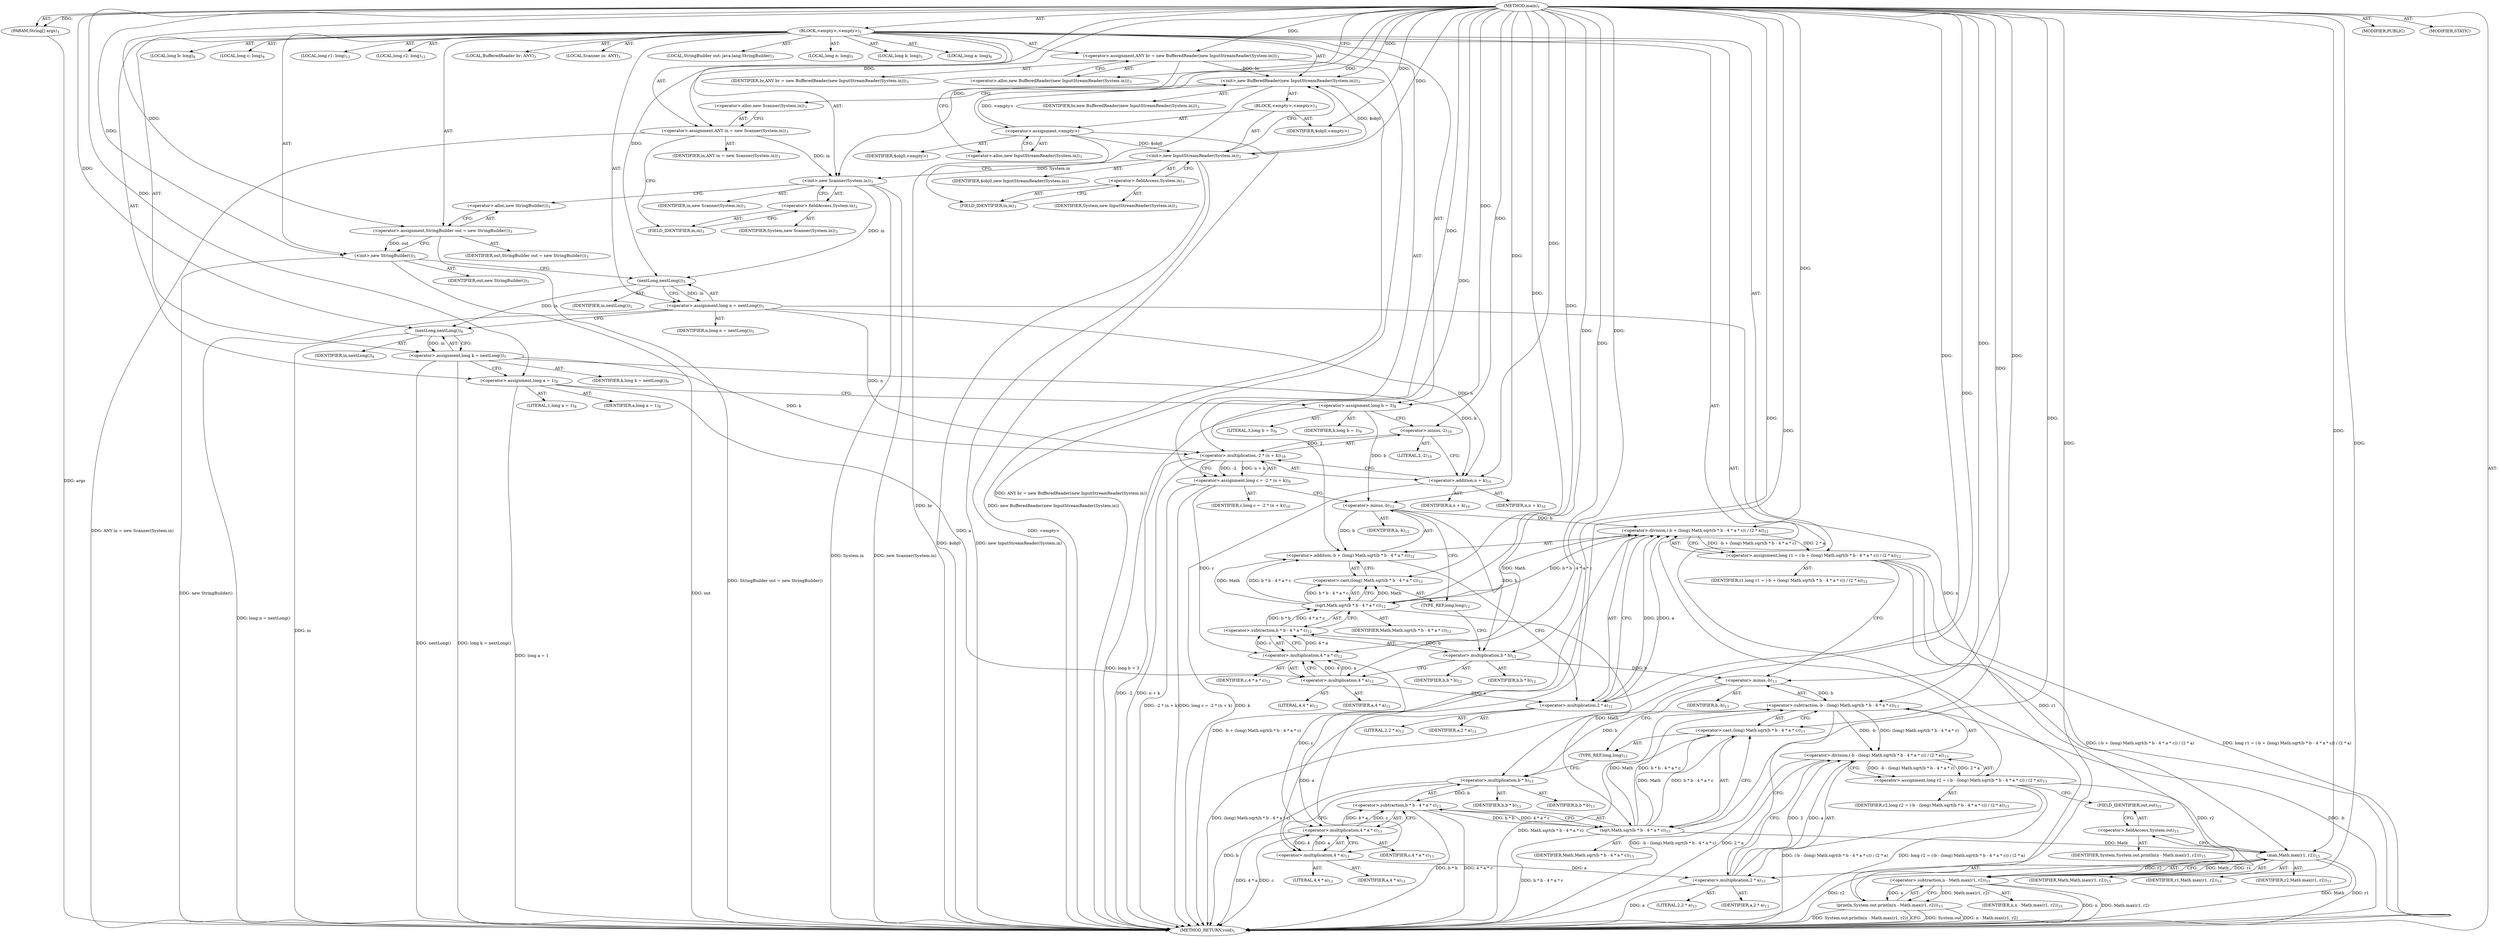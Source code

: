 digraph "main" {  
"23" [label = <(METHOD,main)<SUB>1</SUB>> ]
"24" [label = <(PARAM,String[] args)<SUB>1</SUB>> ]
"25" [label = <(BLOCK,&lt;empty&gt;,&lt;empty&gt;)<SUB>1</SUB>> ]
"4" [label = <(LOCAL,BufferedReader br: ANY)<SUB>3</SUB>> ]
"26" [label = <(&lt;operator&gt;.assignment,ANY br = new BufferedReader(new InputStreamReader(System.in)))<SUB>3</SUB>> ]
"27" [label = <(IDENTIFIER,br,ANY br = new BufferedReader(new InputStreamReader(System.in)))<SUB>3</SUB>> ]
"28" [label = <(&lt;operator&gt;.alloc,new BufferedReader(new InputStreamReader(System.in)))<SUB>3</SUB>> ]
"29" [label = <(&lt;init&gt;,new BufferedReader(new InputStreamReader(System.in)))<SUB>3</SUB>> ]
"3" [label = <(IDENTIFIER,br,new BufferedReader(new InputStreamReader(System.in)))<SUB>3</SUB>> ]
"30" [label = <(BLOCK,&lt;empty&gt;,&lt;empty&gt;)<SUB>3</SUB>> ]
"31" [label = <(&lt;operator&gt;.assignment,&lt;empty&gt;)> ]
"32" [label = <(IDENTIFIER,$obj0,&lt;empty&gt;)> ]
"33" [label = <(&lt;operator&gt;.alloc,new InputStreamReader(System.in))<SUB>3</SUB>> ]
"34" [label = <(&lt;init&gt;,new InputStreamReader(System.in))<SUB>3</SUB>> ]
"35" [label = <(IDENTIFIER,$obj0,new InputStreamReader(System.in))> ]
"36" [label = <(&lt;operator&gt;.fieldAccess,System.in)<SUB>3</SUB>> ]
"37" [label = <(IDENTIFIER,System,new InputStreamReader(System.in))<SUB>3</SUB>> ]
"38" [label = <(FIELD_IDENTIFIER,in,in)<SUB>3</SUB>> ]
"39" [label = <(IDENTIFIER,$obj0,&lt;empty&gt;)> ]
"6" [label = <(LOCAL,Scanner in: ANY)<SUB>3</SUB>> ]
"40" [label = <(&lt;operator&gt;.assignment,ANY in = new Scanner(System.in))<SUB>3</SUB>> ]
"41" [label = <(IDENTIFIER,in,ANY in = new Scanner(System.in))<SUB>3</SUB>> ]
"42" [label = <(&lt;operator&gt;.alloc,new Scanner(System.in))<SUB>3</SUB>> ]
"43" [label = <(&lt;init&gt;,new Scanner(System.in))<SUB>3</SUB>> ]
"5" [label = <(IDENTIFIER,in,new Scanner(System.in))<SUB>3</SUB>> ]
"44" [label = <(&lt;operator&gt;.fieldAccess,System.in)<SUB>3</SUB>> ]
"45" [label = <(IDENTIFIER,System,new Scanner(System.in))<SUB>3</SUB>> ]
"46" [label = <(FIELD_IDENTIFIER,in,in)<SUB>3</SUB>> ]
"8" [label = <(LOCAL,StringBuilder out: java.lang.StringBuilder)<SUB>3</SUB>> ]
"47" [label = <(&lt;operator&gt;.assignment,StringBuilder out = new StringBuilder())<SUB>3</SUB>> ]
"48" [label = <(IDENTIFIER,out,StringBuilder out = new StringBuilder())<SUB>3</SUB>> ]
"49" [label = <(&lt;operator&gt;.alloc,new StringBuilder())<SUB>3</SUB>> ]
"50" [label = <(&lt;init&gt;,new StringBuilder())<SUB>3</SUB>> ]
"7" [label = <(IDENTIFIER,out,new StringBuilder())<SUB>3</SUB>> ]
"51" [label = <(LOCAL,long n: long)<SUB>5</SUB>> ]
"52" [label = <(LOCAL,long k: long)<SUB>5</SUB>> ]
"53" [label = <(&lt;operator&gt;.assignment,long n = nextLong())<SUB>5</SUB>> ]
"54" [label = <(IDENTIFIER,n,long n = nextLong())<SUB>5</SUB>> ]
"55" [label = <(nextLong,nextLong())<SUB>5</SUB>> ]
"56" [label = <(IDENTIFIER,in,nextLong())<SUB>5</SUB>> ]
"57" [label = <(&lt;operator&gt;.assignment,long k = nextLong())<SUB>5</SUB>> ]
"58" [label = <(IDENTIFIER,k,long k = nextLong())<SUB>6</SUB>> ]
"59" [label = <(nextLong,nextLong())<SUB>6</SUB>> ]
"60" [label = <(IDENTIFIER,in,nextLong())<SUB>6</SUB>> ]
"61" [label = <(LOCAL,long a: long)<SUB>8</SUB>> ]
"62" [label = <(LOCAL,long b: long)<SUB>8</SUB>> ]
"63" [label = <(LOCAL,long c: long)<SUB>8</SUB>> ]
"64" [label = <(&lt;operator&gt;.assignment,long a = 1)<SUB>8</SUB>> ]
"65" [label = <(IDENTIFIER,a,long a = 1)<SUB>8</SUB>> ]
"66" [label = <(LITERAL,1,long a = 1)<SUB>8</SUB>> ]
"67" [label = <(&lt;operator&gt;.assignment,long b = 3)<SUB>8</SUB>> ]
"68" [label = <(IDENTIFIER,b,long b = 3)<SUB>9</SUB>> ]
"69" [label = <(LITERAL,3,long b = 3)<SUB>9</SUB>> ]
"70" [label = <(&lt;operator&gt;.assignment,long c = -2 * (n + k))<SUB>8</SUB>> ]
"71" [label = <(IDENTIFIER,c,long c = -2 * (n + k))<SUB>10</SUB>> ]
"72" [label = <(&lt;operator&gt;.multiplication,-2 * (n + k))<SUB>10</SUB>> ]
"73" [label = <(&lt;operator&gt;.minus,-2)<SUB>10</SUB>> ]
"74" [label = <(LITERAL,2,-2)<SUB>10</SUB>> ]
"75" [label = <(&lt;operator&gt;.addition,n + k)<SUB>10</SUB>> ]
"76" [label = <(IDENTIFIER,n,n + k)<SUB>10</SUB>> ]
"77" [label = <(IDENTIFIER,k,n + k)<SUB>10</SUB>> ]
"78" [label = <(LOCAL,long r1: long)<SUB>12</SUB>> ]
"79" [label = <(&lt;operator&gt;.assignment,long r1 = (-b + (long) Math.sqrt(b * b - 4 * a * c)) / (2 * a))<SUB>12</SUB>> ]
"80" [label = <(IDENTIFIER,r1,long r1 = (-b + (long) Math.sqrt(b * b - 4 * a * c)) / (2 * a))<SUB>12</SUB>> ]
"81" [label = <(&lt;operator&gt;.division,(-b + (long) Math.sqrt(b * b - 4 * a * c)) / (2 * a))<SUB>12</SUB>> ]
"82" [label = <(&lt;operator&gt;.addition,-b + (long) Math.sqrt(b * b - 4 * a * c))<SUB>12</SUB>> ]
"83" [label = <(&lt;operator&gt;.minus,-b)<SUB>12</SUB>> ]
"84" [label = <(IDENTIFIER,b,-b)<SUB>12</SUB>> ]
"85" [label = <(&lt;operator&gt;.cast,(long) Math.sqrt(b * b - 4 * a * c))<SUB>12</SUB>> ]
"86" [label = <(TYPE_REF,long,long)<SUB>12</SUB>> ]
"87" [label = <(sqrt,Math.sqrt(b * b - 4 * a * c))<SUB>12</SUB>> ]
"88" [label = <(IDENTIFIER,Math,Math.sqrt(b * b - 4 * a * c))<SUB>12</SUB>> ]
"89" [label = <(&lt;operator&gt;.subtraction,b * b - 4 * a * c)<SUB>12</SUB>> ]
"90" [label = <(&lt;operator&gt;.multiplication,b * b)<SUB>12</SUB>> ]
"91" [label = <(IDENTIFIER,b,b * b)<SUB>12</SUB>> ]
"92" [label = <(IDENTIFIER,b,b * b)<SUB>12</SUB>> ]
"93" [label = <(&lt;operator&gt;.multiplication,4 * a * c)<SUB>12</SUB>> ]
"94" [label = <(&lt;operator&gt;.multiplication,4 * a)<SUB>12</SUB>> ]
"95" [label = <(LITERAL,4,4 * a)<SUB>12</SUB>> ]
"96" [label = <(IDENTIFIER,a,4 * a)<SUB>12</SUB>> ]
"97" [label = <(IDENTIFIER,c,4 * a * c)<SUB>12</SUB>> ]
"98" [label = <(&lt;operator&gt;.multiplication,2 * a)<SUB>12</SUB>> ]
"99" [label = <(LITERAL,2,2 * a)<SUB>12</SUB>> ]
"100" [label = <(IDENTIFIER,a,2 * a)<SUB>12</SUB>> ]
"101" [label = <(LOCAL,long r2: long)<SUB>13</SUB>> ]
"102" [label = <(&lt;operator&gt;.assignment,long r2 = (-b - (long) Math.sqrt(b * b - 4 * a * c)) / (2 * a))<SUB>13</SUB>> ]
"103" [label = <(IDENTIFIER,r2,long r2 = (-b - (long) Math.sqrt(b * b - 4 * a * c)) / (2 * a))<SUB>13</SUB>> ]
"104" [label = <(&lt;operator&gt;.division,(-b - (long) Math.sqrt(b * b - 4 * a * c)) / (2 * a))<SUB>13</SUB>> ]
"105" [label = <(&lt;operator&gt;.subtraction,-b - (long) Math.sqrt(b * b - 4 * a * c))<SUB>13</SUB>> ]
"106" [label = <(&lt;operator&gt;.minus,-b)<SUB>13</SUB>> ]
"107" [label = <(IDENTIFIER,b,-b)<SUB>13</SUB>> ]
"108" [label = <(&lt;operator&gt;.cast,(long) Math.sqrt(b * b - 4 * a * c))<SUB>13</SUB>> ]
"109" [label = <(TYPE_REF,long,long)<SUB>13</SUB>> ]
"110" [label = <(sqrt,Math.sqrt(b * b - 4 * a * c))<SUB>13</SUB>> ]
"111" [label = <(IDENTIFIER,Math,Math.sqrt(b * b - 4 * a * c))<SUB>13</SUB>> ]
"112" [label = <(&lt;operator&gt;.subtraction,b * b - 4 * a * c)<SUB>13</SUB>> ]
"113" [label = <(&lt;operator&gt;.multiplication,b * b)<SUB>13</SUB>> ]
"114" [label = <(IDENTIFIER,b,b * b)<SUB>13</SUB>> ]
"115" [label = <(IDENTIFIER,b,b * b)<SUB>13</SUB>> ]
"116" [label = <(&lt;operator&gt;.multiplication,4 * a * c)<SUB>13</SUB>> ]
"117" [label = <(&lt;operator&gt;.multiplication,4 * a)<SUB>13</SUB>> ]
"118" [label = <(LITERAL,4,4 * a)<SUB>13</SUB>> ]
"119" [label = <(IDENTIFIER,a,4 * a)<SUB>13</SUB>> ]
"120" [label = <(IDENTIFIER,c,4 * a * c)<SUB>13</SUB>> ]
"121" [label = <(&lt;operator&gt;.multiplication,2 * a)<SUB>13</SUB>> ]
"122" [label = <(LITERAL,2,2 * a)<SUB>13</SUB>> ]
"123" [label = <(IDENTIFIER,a,2 * a)<SUB>13</SUB>> ]
"124" [label = <(println,System.out.println(n - Math.max(r1, r2)))<SUB>15</SUB>> ]
"125" [label = <(&lt;operator&gt;.fieldAccess,System.out)<SUB>15</SUB>> ]
"126" [label = <(IDENTIFIER,System,System.out.println(n - Math.max(r1, r2)))<SUB>15</SUB>> ]
"127" [label = <(FIELD_IDENTIFIER,out,out)<SUB>15</SUB>> ]
"128" [label = <(&lt;operator&gt;.subtraction,n - Math.max(r1, r2))<SUB>15</SUB>> ]
"129" [label = <(IDENTIFIER,n,n - Math.max(r1, r2))<SUB>15</SUB>> ]
"130" [label = <(max,Math.max(r1, r2))<SUB>15</SUB>> ]
"131" [label = <(IDENTIFIER,Math,Math.max(r1, r2))<SUB>15</SUB>> ]
"132" [label = <(IDENTIFIER,r1,Math.max(r1, r2))<SUB>15</SUB>> ]
"133" [label = <(IDENTIFIER,r2,Math.max(r1, r2))<SUB>15</SUB>> ]
"134" [label = <(MODIFIER,PUBLIC)> ]
"135" [label = <(MODIFIER,STATIC)> ]
"136" [label = <(METHOD_RETURN,void)<SUB>1</SUB>> ]
  "23" -> "24"  [ label = "AST: "] 
  "23" -> "25"  [ label = "AST: "] 
  "23" -> "134"  [ label = "AST: "] 
  "23" -> "135"  [ label = "AST: "] 
  "23" -> "136"  [ label = "AST: "] 
  "25" -> "4"  [ label = "AST: "] 
  "25" -> "26"  [ label = "AST: "] 
  "25" -> "29"  [ label = "AST: "] 
  "25" -> "6"  [ label = "AST: "] 
  "25" -> "40"  [ label = "AST: "] 
  "25" -> "43"  [ label = "AST: "] 
  "25" -> "8"  [ label = "AST: "] 
  "25" -> "47"  [ label = "AST: "] 
  "25" -> "50"  [ label = "AST: "] 
  "25" -> "51"  [ label = "AST: "] 
  "25" -> "52"  [ label = "AST: "] 
  "25" -> "53"  [ label = "AST: "] 
  "25" -> "57"  [ label = "AST: "] 
  "25" -> "61"  [ label = "AST: "] 
  "25" -> "62"  [ label = "AST: "] 
  "25" -> "63"  [ label = "AST: "] 
  "25" -> "64"  [ label = "AST: "] 
  "25" -> "67"  [ label = "AST: "] 
  "25" -> "70"  [ label = "AST: "] 
  "25" -> "78"  [ label = "AST: "] 
  "25" -> "79"  [ label = "AST: "] 
  "25" -> "101"  [ label = "AST: "] 
  "25" -> "102"  [ label = "AST: "] 
  "25" -> "124"  [ label = "AST: "] 
  "26" -> "27"  [ label = "AST: "] 
  "26" -> "28"  [ label = "AST: "] 
  "29" -> "3"  [ label = "AST: "] 
  "29" -> "30"  [ label = "AST: "] 
  "30" -> "31"  [ label = "AST: "] 
  "30" -> "34"  [ label = "AST: "] 
  "30" -> "39"  [ label = "AST: "] 
  "31" -> "32"  [ label = "AST: "] 
  "31" -> "33"  [ label = "AST: "] 
  "34" -> "35"  [ label = "AST: "] 
  "34" -> "36"  [ label = "AST: "] 
  "36" -> "37"  [ label = "AST: "] 
  "36" -> "38"  [ label = "AST: "] 
  "40" -> "41"  [ label = "AST: "] 
  "40" -> "42"  [ label = "AST: "] 
  "43" -> "5"  [ label = "AST: "] 
  "43" -> "44"  [ label = "AST: "] 
  "44" -> "45"  [ label = "AST: "] 
  "44" -> "46"  [ label = "AST: "] 
  "47" -> "48"  [ label = "AST: "] 
  "47" -> "49"  [ label = "AST: "] 
  "50" -> "7"  [ label = "AST: "] 
  "53" -> "54"  [ label = "AST: "] 
  "53" -> "55"  [ label = "AST: "] 
  "55" -> "56"  [ label = "AST: "] 
  "57" -> "58"  [ label = "AST: "] 
  "57" -> "59"  [ label = "AST: "] 
  "59" -> "60"  [ label = "AST: "] 
  "64" -> "65"  [ label = "AST: "] 
  "64" -> "66"  [ label = "AST: "] 
  "67" -> "68"  [ label = "AST: "] 
  "67" -> "69"  [ label = "AST: "] 
  "70" -> "71"  [ label = "AST: "] 
  "70" -> "72"  [ label = "AST: "] 
  "72" -> "73"  [ label = "AST: "] 
  "72" -> "75"  [ label = "AST: "] 
  "73" -> "74"  [ label = "AST: "] 
  "75" -> "76"  [ label = "AST: "] 
  "75" -> "77"  [ label = "AST: "] 
  "79" -> "80"  [ label = "AST: "] 
  "79" -> "81"  [ label = "AST: "] 
  "81" -> "82"  [ label = "AST: "] 
  "81" -> "98"  [ label = "AST: "] 
  "82" -> "83"  [ label = "AST: "] 
  "82" -> "85"  [ label = "AST: "] 
  "83" -> "84"  [ label = "AST: "] 
  "85" -> "86"  [ label = "AST: "] 
  "85" -> "87"  [ label = "AST: "] 
  "87" -> "88"  [ label = "AST: "] 
  "87" -> "89"  [ label = "AST: "] 
  "89" -> "90"  [ label = "AST: "] 
  "89" -> "93"  [ label = "AST: "] 
  "90" -> "91"  [ label = "AST: "] 
  "90" -> "92"  [ label = "AST: "] 
  "93" -> "94"  [ label = "AST: "] 
  "93" -> "97"  [ label = "AST: "] 
  "94" -> "95"  [ label = "AST: "] 
  "94" -> "96"  [ label = "AST: "] 
  "98" -> "99"  [ label = "AST: "] 
  "98" -> "100"  [ label = "AST: "] 
  "102" -> "103"  [ label = "AST: "] 
  "102" -> "104"  [ label = "AST: "] 
  "104" -> "105"  [ label = "AST: "] 
  "104" -> "121"  [ label = "AST: "] 
  "105" -> "106"  [ label = "AST: "] 
  "105" -> "108"  [ label = "AST: "] 
  "106" -> "107"  [ label = "AST: "] 
  "108" -> "109"  [ label = "AST: "] 
  "108" -> "110"  [ label = "AST: "] 
  "110" -> "111"  [ label = "AST: "] 
  "110" -> "112"  [ label = "AST: "] 
  "112" -> "113"  [ label = "AST: "] 
  "112" -> "116"  [ label = "AST: "] 
  "113" -> "114"  [ label = "AST: "] 
  "113" -> "115"  [ label = "AST: "] 
  "116" -> "117"  [ label = "AST: "] 
  "116" -> "120"  [ label = "AST: "] 
  "117" -> "118"  [ label = "AST: "] 
  "117" -> "119"  [ label = "AST: "] 
  "121" -> "122"  [ label = "AST: "] 
  "121" -> "123"  [ label = "AST: "] 
  "124" -> "125"  [ label = "AST: "] 
  "124" -> "128"  [ label = "AST: "] 
  "125" -> "126"  [ label = "AST: "] 
  "125" -> "127"  [ label = "AST: "] 
  "128" -> "129"  [ label = "AST: "] 
  "128" -> "130"  [ label = "AST: "] 
  "130" -> "131"  [ label = "AST: "] 
  "130" -> "132"  [ label = "AST: "] 
  "130" -> "133"  [ label = "AST: "] 
  "26" -> "33"  [ label = "CFG: "] 
  "29" -> "42"  [ label = "CFG: "] 
  "40" -> "46"  [ label = "CFG: "] 
  "43" -> "49"  [ label = "CFG: "] 
  "47" -> "50"  [ label = "CFG: "] 
  "50" -> "55"  [ label = "CFG: "] 
  "53" -> "59"  [ label = "CFG: "] 
  "57" -> "64"  [ label = "CFG: "] 
  "64" -> "67"  [ label = "CFG: "] 
  "67" -> "73"  [ label = "CFG: "] 
  "70" -> "83"  [ label = "CFG: "] 
  "79" -> "106"  [ label = "CFG: "] 
  "102" -> "127"  [ label = "CFG: "] 
  "124" -> "136"  [ label = "CFG: "] 
  "28" -> "26"  [ label = "CFG: "] 
  "42" -> "40"  [ label = "CFG: "] 
  "44" -> "43"  [ label = "CFG: "] 
  "49" -> "47"  [ label = "CFG: "] 
  "55" -> "53"  [ label = "CFG: "] 
  "59" -> "57"  [ label = "CFG: "] 
  "72" -> "70"  [ label = "CFG: "] 
  "81" -> "79"  [ label = "CFG: "] 
  "104" -> "102"  [ label = "CFG: "] 
  "125" -> "130"  [ label = "CFG: "] 
  "128" -> "124"  [ label = "CFG: "] 
  "31" -> "38"  [ label = "CFG: "] 
  "34" -> "29"  [ label = "CFG: "] 
  "46" -> "44"  [ label = "CFG: "] 
  "73" -> "75"  [ label = "CFG: "] 
  "75" -> "72"  [ label = "CFG: "] 
  "82" -> "98"  [ label = "CFG: "] 
  "98" -> "81"  [ label = "CFG: "] 
  "105" -> "121"  [ label = "CFG: "] 
  "121" -> "104"  [ label = "CFG: "] 
  "127" -> "125"  [ label = "CFG: "] 
  "130" -> "128"  [ label = "CFG: "] 
  "33" -> "31"  [ label = "CFG: "] 
  "36" -> "34"  [ label = "CFG: "] 
  "83" -> "86"  [ label = "CFG: "] 
  "85" -> "82"  [ label = "CFG: "] 
  "106" -> "109"  [ label = "CFG: "] 
  "108" -> "105"  [ label = "CFG: "] 
  "38" -> "36"  [ label = "CFG: "] 
  "86" -> "90"  [ label = "CFG: "] 
  "87" -> "85"  [ label = "CFG: "] 
  "109" -> "113"  [ label = "CFG: "] 
  "110" -> "108"  [ label = "CFG: "] 
  "89" -> "87"  [ label = "CFG: "] 
  "112" -> "110"  [ label = "CFG: "] 
  "90" -> "94"  [ label = "CFG: "] 
  "93" -> "89"  [ label = "CFG: "] 
  "113" -> "117"  [ label = "CFG: "] 
  "116" -> "112"  [ label = "CFG: "] 
  "94" -> "93"  [ label = "CFG: "] 
  "117" -> "116"  [ label = "CFG: "] 
  "23" -> "28"  [ label = "CFG: "] 
  "24" -> "136"  [ label = "DDG: args"] 
  "26" -> "136"  [ label = "DDG: ANY br = new BufferedReader(new InputStreamReader(System.in))"] 
  "29" -> "136"  [ label = "DDG: br"] 
  "31" -> "136"  [ label = "DDG: &lt;empty&gt;"] 
  "34" -> "136"  [ label = "DDG: $obj0"] 
  "34" -> "136"  [ label = "DDG: new InputStreamReader(System.in)"] 
  "29" -> "136"  [ label = "DDG: new BufferedReader(new InputStreamReader(System.in))"] 
  "40" -> "136"  [ label = "DDG: ANY in = new Scanner(System.in)"] 
  "43" -> "136"  [ label = "DDG: System.in"] 
  "43" -> "136"  [ label = "DDG: new Scanner(System.in)"] 
  "47" -> "136"  [ label = "DDG: StringBuilder out = new StringBuilder()"] 
  "50" -> "136"  [ label = "DDG: out"] 
  "50" -> "136"  [ label = "DDG: new StringBuilder()"] 
  "53" -> "136"  [ label = "DDG: long n = nextLong()"] 
  "59" -> "136"  [ label = "DDG: in"] 
  "57" -> "136"  [ label = "DDG: nextLong()"] 
  "57" -> "136"  [ label = "DDG: long k = nextLong()"] 
  "64" -> "136"  [ label = "DDG: long a = 1"] 
  "67" -> "136"  [ label = "DDG: long b = 3"] 
  "72" -> "136"  [ label = "DDG: -2"] 
  "75" -> "136"  [ label = "DDG: k"] 
  "72" -> "136"  [ label = "DDG: n + k"] 
  "70" -> "136"  [ label = "DDG: -2 * (n + k)"] 
  "70" -> "136"  [ label = "DDG: long c = -2 * (n + k)"] 
  "81" -> "136"  [ label = "DDG: -b + (long) Math.sqrt(b * b - 4 * a * c)"] 
  "79" -> "136"  [ label = "DDG: (-b + (long) Math.sqrt(b * b - 4 * a * c)) / (2 * a)"] 
  "79" -> "136"  [ label = "DDG: long r1 = (-b + (long) Math.sqrt(b * b - 4 * a * c)) / (2 * a)"] 
  "105" -> "136"  [ label = "DDG: -b"] 
  "113" -> "136"  [ label = "DDG: b"] 
  "112" -> "136"  [ label = "DDG: b * b"] 
  "116" -> "136"  [ label = "DDG: 4 * a"] 
  "116" -> "136"  [ label = "DDG: c"] 
  "112" -> "136"  [ label = "DDG: 4 * a * c"] 
  "110" -> "136"  [ label = "DDG: b * b - 4 * a * c"] 
  "108" -> "136"  [ label = "DDG: Math.sqrt(b * b - 4 * a * c)"] 
  "105" -> "136"  [ label = "DDG: (long) Math.sqrt(b * b - 4 * a * c)"] 
  "104" -> "136"  [ label = "DDG: -b - (long) Math.sqrt(b * b - 4 * a * c)"] 
  "121" -> "136"  [ label = "DDG: a"] 
  "104" -> "136"  [ label = "DDG: 2 * a"] 
  "102" -> "136"  [ label = "DDG: (-b - (long) Math.sqrt(b * b - 4 * a * c)) / (2 * a)"] 
  "102" -> "136"  [ label = "DDG: long r2 = (-b - (long) Math.sqrt(b * b - 4 * a * c)) / (2 * a)"] 
  "124" -> "136"  [ label = "DDG: System.out"] 
  "128" -> "136"  [ label = "DDG: n"] 
  "130" -> "136"  [ label = "DDG: Math"] 
  "130" -> "136"  [ label = "DDG: r1"] 
  "130" -> "136"  [ label = "DDG: r2"] 
  "128" -> "136"  [ label = "DDG: Math.max(r1, r2)"] 
  "124" -> "136"  [ label = "DDG: n - Math.max(r1, r2)"] 
  "124" -> "136"  [ label = "DDG: System.out.println(n - Math.max(r1, r2))"] 
  "23" -> "24"  [ label = "DDG: "] 
  "23" -> "26"  [ label = "DDG: "] 
  "23" -> "40"  [ label = "DDG: "] 
  "23" -> "47"  [ label = "DDG: "] 
  "55" -> "53"  [ label = "DDG: in"] 
  "59" -> "57"  [ label = "DDG: in"] 
  "23" -> "64"  [ label = "DDG: "] 
  "23" -> "67"  [ label = "DDG: "] 
  "72" -> "70"  [ label = "DDG: -2"] 
  "72" -> "70"  [ label = "DDG: n + k"] 
  "81" -> "79"  [ label = "DDG: -b + (long) Math.sqrt(b * b - 4 * a * c)"] 
  "81" -> "79"  [ label = "DDG: 2 * a"] 
  "104" -> "102"  [ label = "DDG: -b - (long) Math.sqrt(b * b - 4 * a * c)"] 
  "104" -> "102"  [ label = "DDG: 2 * a"] 
  "26" -> "29"  [ label = "DDG: br"] 
  "23" -> "29"  [ label = "DDG: "] 
  "31" -> "29"  [ label = "DDG: &lt;empty&gt;"] 
  "34" -> "29"  [ label = "DDG: $obj0"] 
  "40" -> "43"  [ label = "DDG: in"] 
  "23" -> "43"  [ label = "DDG: "] 
  "34" -> "43"  [ label = "DDG: System.in"] 
  "47" -> "50"  [ label = "DDG: out"] 
  "23" -> "50"  [ label = "DDG: "] 
  "128" -> "124"  [ label = "DDG: n"] 
  "128" -> "124"  [ label = "DDG: Math.max(r1, r2)"] 
  "23" -> "31"  [ label = "DDG: "] 
  "23" -> "39"  [ label = "DDG: "] 
  "43" -> "55"  [ label = "DDG: in"] 
  "23" -> "55"  [ label = "DDG: "] 
  "55" -> "59"  [ label = "DDG: in"] 
  "23" -> "59"  [ label = "DDG: "] 
  "73" -> "72"  [ label = "DDG: 2"] 
  "53" -> "72"  [ label = "DDG: n"] 
  "23" -> "72"  [ label = "DDG: "] 
  "57" -> "72"  [ label = "DDG: k"] 
  "83" -> "81"  [ label = "DDG: b"] 
  "23" -> "81"  [ label = "DDG: "] 
  "87" -> "81"  [ label = "DDG: Math"] 
  "87" -> "81"  [ label = "DDG: b * b - 4 * a * c"] 
  "98" -> "81"  [ label = "DDG: 2"] 
  "98" -> "81"  [ label = "DDG: a"] 
  "105" -> "104"  [ label = "DDG: -b"] 
  "105" -> "104"  [ label = "DDG: (long) Math.sqrt(b * b - 4 * a * c)"] 
  "121" -> "104"  [ label = "DDG: 2"] 
  "121" -> "104"  [ label = "DDG: a"] 
  "23" -> "128"  [ label = "DDG: "] 
  "53" -> "128"  [ label = "DDG: n"] 
  "130" -> "128"  [ label = "DDG: Math"] 
  "130" -> "128"  [ label = "DDG: r1"] 
  "130" -> "128"  [ label = "DDG: r2"] 
  "31" -> "34"  [ label = "DDG: $obj0"] 
  "23" -> "34"  [ label = "DDG: "] 
  "23" -> "73"  [ label = "DDG: "] 
  "53" -> "75"  [ label = "DDG: n"] 
  "23" -> "75"  [ label = "DDG: "] 
  "57" -> "75"  [ label = "DDG: k"] 
  "83" -> "82"  [ label = "DDG: b"] 
  "23" -> "82"  [ label = "DDG: "] 
  "87" -> "82"  [ label = "DDG: Math"] 
  "87" -> "82"  [ label = "DDG: b * b - 4 * a * c"] 
  "23" -> "98"  [ label = "DDG: "] 
  "94" -> "98"  [ label = "DDG: a"] 
  "106" -> "105"  [ label = "DDG: b"] 
  "23" -> "105"  [ label = "DDG: "] 
  "110" -> "105"  [ label = "DDG: Math"] 
  "110" -> "105"  [ label = "DDG: b * b - 4 * a * c"] 
  "23" -> "121"  [ label = "DDG: "] 
  "117" -> "121"  [ label = "DDG: a"] 
  "110" -> "130"  [ label = "DDG: Math"] 
  "23" -> "130"  [ label = "DDG: "] 
  "79" -> "130"  [ label = "DDG: r1"] 
  "102" -> "130"  [ label = "DDG: r2"] 
  "67" -> "83"  [ label = "DDG: b"] 
  "23" -> "83"  [ label = "DDG: "] 
  "23" -> "85"  [ label = "DDG: "] 
  "87" -> "85"  [ label = "DDG: Math"] 
  "87" -> "85"  [ label = "DDG: b * b - 4 * a * c"] 
  "90" -> "106"  [ label = "DDG: b"] 
  "23" -> "106"  [ label = "DDG: "] 
  "23" -> "108"  [ label = "DDG: "] 
  "110" -> "108"  [ label = "DDG: Math"] 
  "110" -> "108"  [ label = "DDG: b * b - 4 * a * c"] 
  "23" -> "87"  [ label = "DDG: "] 
  "89" -> "87"  [ label = "DDG: b * b"] 
  "89" -> "87"  [ label = "DDG: 4 * a * c"] 
  "87" -> "110"  [ label = "DDG: Math"] 
  "23" -> "110"  [ label = "DDG: "] 
  "112" -> "110"  [ label = "DDG: b * b"] 
  "112" -> "110"  [ label = "DDG: 4 * a * c"] 
  "90" -> "89"  [ label = "DDG: b"] 
  "93" -> "89"  [ label = "DDG: 4 * a"] 
  "93" -> "89"  [ label = "DDG: c"] 
  "113" -> "112"  [ label = "DDG: b"] 
  "116" -> "112"  [ label = "DDG: 4 * a"] 
  "116" -> "112"  [ label = "DDG: c"] 
  "83" -> "90"  [ label = "DDG: b"] 
  "23" -> "90"  [ label = "DDG: "] 
  "94" -> "93"  [ label = "DDG: 4"] 
  "94" -> "93"  [ label = "DDG: a"] 
  "70" -> "93"  [ label = "DDG: c"] 
  "23" -> "93"  [ label = "DDG: "] 
  "106" -> "113"  [ label = "DDG: b"] 
  "23" -> "113"  [ label = "DDG: "] 
  "117" -> "116"  [ label = "DDG: 4"] 
  "117" -> "116"  [ label = "DDG: a"] 
  "93" -> "116"  [ label = "DDG: c"] 
  "23" -> "116"  [ label = "DDG: "] 
  "23" -> "94"  [ label = "DDG: "] 
  "64" -> "94"  [ label = "DDG: a"] 
  "23" -> "117"  [ label = "DDG: "] 
  "98" -> "117"  [ label = "DDG: a"] 
}
